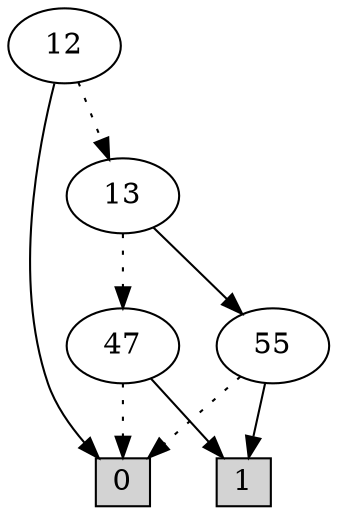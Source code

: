 digraph G {
0 [shape=box, label="0", style=filled, shape=box, height=0.3, width=0.3];
1 [shape=box, label="1", style=filled, shape=box, height=0.3, width=0.3];
1087 [label="12"];
1087 -> 1086 [style=dotted];
1087 -> 0 [style=filled];
1086 [label="13"];
1086 -> 96 [style=dotted];
1086 -> 112 [style=filled];
96 [label="47"];
96 -> 0 [style=dotted];
96 -> 1 [style=filled];
112 [label="55"];
112 -> 0 [style=dotted];
112 -> 1 [style=filled];
}
